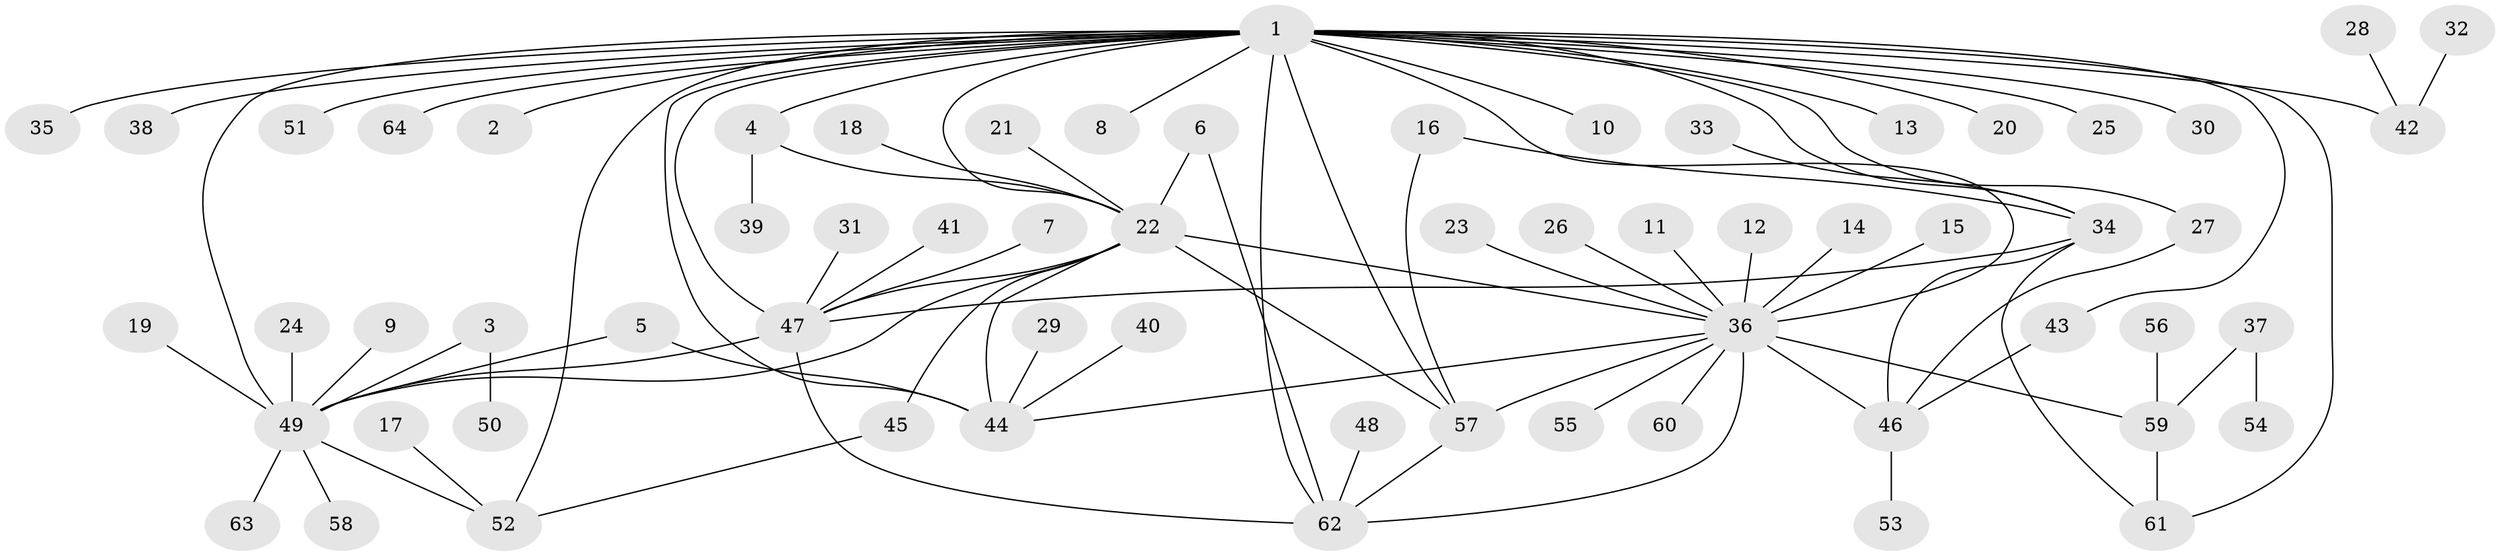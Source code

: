 // original degree distribution, {19: 0.007874015748031496, 20: 0.007874015748031496, 3: 0.07874015748031496, 7: 0.023622047244094488, 6: 0.015748031496062992, 10: 0.007874015748031496, 2: 0.23622047244094488, 4: 0.08661417322834646, 8: 0.023622047244094488, 1: 0.49606299212598426, 14: 0.007874015748031496, 5: 0.007874015748031496}
// Generated by graph-tools (version 1.1) at 2025/26/03/09/25 03:26:00]
// undirected, 64 vertices, 86 edges
graph export_dot {
graph [start="1"]
  node [color=gray90,style=filled];
  1;
  2;
  3;
  4;
  5;
  6;
  7;
  8;
  9;
  10;
  11;
  12;
  13;
  14;
  15;
  16;
  17;
  18;
  19;
  20;
  21;
  22;
  23;
  24;
  25;
  26;
  27;
  28;
  29;
  30;
  31;
  32;
  33;
  34;
  35;
  36;
  37;
  38;
  39;
  40;
  41;
  42;
  43;
  44;
  45;
  46;
  47;
  48;
  49;
  50;
  51;
  52;
  53;
  54;
  55;
  56;
  57;
  58;
  59;
  60;
  61;
  62;
  63;
  64;
  1 -- 2 [weight=1.0];
  1 -- 4 [weight=2.0];
  1 -- 8 [weight=1.0];
  1 -- 10 [weight=1.0];
  1 -- 13 [weight=2.0];
  1 -- 20 [weight=1.0];
  1 -- 22 [weight=1.0];
  1 -- 25 [weight=1.0];
  1 -- 27 [weight=1.0];
  1 -- 30 [weight=1.0];
  1 -- 34 [weight=2.0];
  1 -- 35 [weight=2.0];
  1 -- 36 [weight=2.0];
  1 -- 38 [weight=1.0];
  1 -- 42 [weight=2.0];
  1 -- 43 [weight=1.0];
  1 -- 44 [weight=1.0];
  1 -- 47 [weight=2.0];
  1 -- 49 [weight=1.0];
  1 -- 51 [weight=1.0];
  1 -- 52 [weight=1.0];
  1 -- 57 [weight=1.0];
  1 -- 61 [weight=1.0];
  1 -- 62 [weight=2.0];
  1 -- 64 [weight=1.0];
  3 -- 49 [weight=1.0];
  3 -- 50 [weight=1.0];
  4 -- 22 [weight=1.0];
  4 -- 39 [weight=1.0];
  5 -- 44 [weight=1.0];
  5 -- 49 [weight=1.0];
  6 -- 22 [weight=1.0];
  6 -- 62 [weight=1.0];
  7 -- 47 [weight=1.0];
  9 -- 49 [weight=1.0];
  11 -- 36 [weight=1.0];
  12 -- 36 [weight=1.0];
  14 -- 36 [weight=1.0];
  15 -- 36 [weight=1.0];
  16 -- 34 [weight=1.0];
  16 -- 57 [weight=1.0];
  17 -- 52 [weight=1.0];
  18 -- 22 [weight=1.0];
  19 -- 49 [weight=1.0];
  21 -- 22 [weight=1.0];
  22 -- 36 [weight=1.0];
  22 -- 44 [weight=1.0];
  22 -- 45 [weight=1.0];
  22 -- 47 [weight=1.0];
  22 -- 49 [weight=1.0];
  22 -- 57 [weight=1.0];
  23 -- 36 [weight=1.0];
  24 -- 49 [weight=1.0];
  26 -- 36 [weight=1.0];
  27 -- 46 [weight=1.0];
  28 -- 42 [weight=1.0];
  29 -- 44 [weight=1.0];
  31 -- 47 [weight=1.0];
  32 -- 42 [weight=1.0];
  33 -- 34 [weight=1.0];
  34 -- 46 [weight=1.0];
  34 -- 47 [weight=1.0];
  34 -- 61 [weight=1.0];
  36 -- 44 [weight=1.0];
  36 -- 46 [weight=1.0];
  36 -- 55 [weight=1.0];
  36 -- 57 [weight=1.0];
  36 -- 59 [weight=1.0];
  36 -- 60 [weight=1.0];
  36 -- 62 [weight=2.0];
  37 -- 54 [weight=1.0];
  37 -- 59 [weight=1.0];
  40 -- 44 [weight=1.0];
  41 -- 47 [weight=1.0];
  43 -- 46 [weight=1.0];
  45 -- 52 [weight=1.0];
  46 -- 53 [weight=1.0];
  47 -- 49 [weight=1.0];
  47 -- 62 [weight=1.0];
  48 -- 62 [weight=1.0];
  49 -- 52 [weight=1.0];
  49 -- 58 [weight=1.0];
  49 -- 63 [weight=1.0];
  56 -- 59 [weight=1.0];
  57 -- 62 [weight=1.0];
  59 -- 61 [weight=1.0];
}

